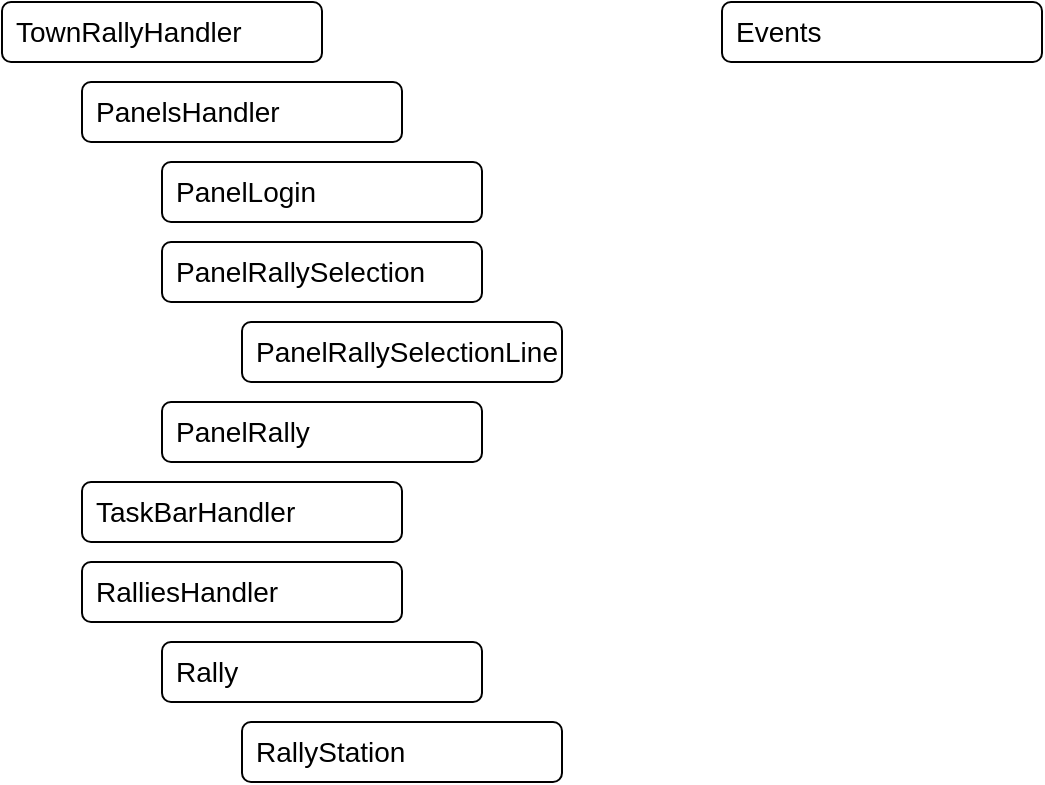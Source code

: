 <mxfile version="20.3.0" type="device"><diagram id="gaQNcilWsc255C3WN_gp" name="Seite-1"><mxGraphModel dx="981" dy="624" grid="1" gridSize="10" guides="1" tooltips="1" connect="1" arrows="1" fold="1" page="1" pageScale="1" pageWidth="827" pageHeight="1169" math="0" shadow="0"><root><mxCell id="0"/><mxCell id="1" parent="0"/><mxCell id="ytsvOVOsgalXphQJzQCf-1" value="Events" style="rounded=1;whiteSpace=wrap;html=1;align=left;spacingLeft=5;fontSize=14;" vertex="1" parent="1"><mxGeometry x="400" y="40" width="160" height="30" as="geometry"/></mxCell><mxCell id="ytsvOVOsgalXphQJzQCf-2" value="TownRallyHandler" style="rounded=1;whiteSpace=wrap;html=1;align=left;spacingLeft=5;fontSize=14;" vertex="1" parent="1"><mxGeometry x="40" y="40" width="160" height="30" as="geometry"/></mxCell><mxCell id="ytsvOVOsgalXphQJzQCf-3" value="PanelsHandler" style="rounded=1;whiteSpace=wrap;html=1;align=left;spacingLeft=5;fontSize=14;" vertex="1" parent="1"><mxGeometry x="80" y="80" width="160" height="30" as="geometry"/></mxCell><mxCell id="ytsvOVOsgalXphQJzQCf-4" value="TaskBarHandler" style="rounded=1;whiteSpace=wrap;html=1;align=left;spacingLeft=5;fontSize=14;" vertex="1" parent="1"><mxGeometry x="80" y="280" width="160" height="30" as="geometry"/></mxCell><mxCell id="ytsvOVOsgalXphQJzQCf-5" value="RalliesHandler" style="rounded=1;whiteSpace=wrap;html=1;align=left;spacingLeft=5;fontSize=14;" vertex="1" parent="1"><mxGeometry x="80" y="320" width="160" height="30" as="geometry"/></mxCell><mxCell id="ytsvOVOsgalXphQJzQCf-6" value="PanelLogin" style="rounded=1;whiteSpace=wrap;html=1;align=left;spacingLeft=5;fontSize=14;" vertex="1" parent="1"><mxGeometry x="120" y="120" width="160" height="30" as="geometry"/></mxCell><mxCell id="ytsvOVOsgalXphQJzQCf-7" value="PanelRallySelection" style="rounded=1;whiteSpace=wrap;html=1;align=left;spacingLeft=5;fontSize=14;" vertex="1" parent="1"><mxGeometry x="120" y="160" width="160" height="30" as="geometry"/></mxCell><mxCell id="ytsvOVOsgalXphQJzQCf-8" value="PanelRally" style="rounded=1;whiteSpace=wrap;html=1;align=left;spacingLeft=5;fontSize=14;" vertex="1" parent="1"><mxGeometry x="120" y="240" width="160" height="30" as="geometry"/></mxCell><mxCell id="ytsvOVOsgalXphQJzQCf-9" value="Rally" style="rounded=1;whiteSpace=wrap;html=1;align=left;spacingLeft=5;fontSize=14;" vertex="1" parent="1"><mxGeometry x="120" y="360" width="160" height="30" as="geometry"/></mxCell><mxCell id="ytsvOVOsgalXphQJzQCf-10" value="RallyStation" style="rounded=1;whiteSpace=wrap;html=1;align=left;spacingLeft=5;fontSize=14;" vertex="1" parent="1"><mxGeometry x="160" y="400" width="160" height="30" as="geometry"/></mxCell><mxCell id="ytsvOVOsgalXphQJzQCf-11" value="PanelRallySelectionLine" style="rounded=1;whiteSpace=wrap;html=1;align=left;spacingLeft=5;fontSize=14;" vertex="1" parent="1"><mxGeometry x="160" y="200" width="160" height="30" as="geometry"/></mxCell></root></mxGraphModel></diagram></mxfile>